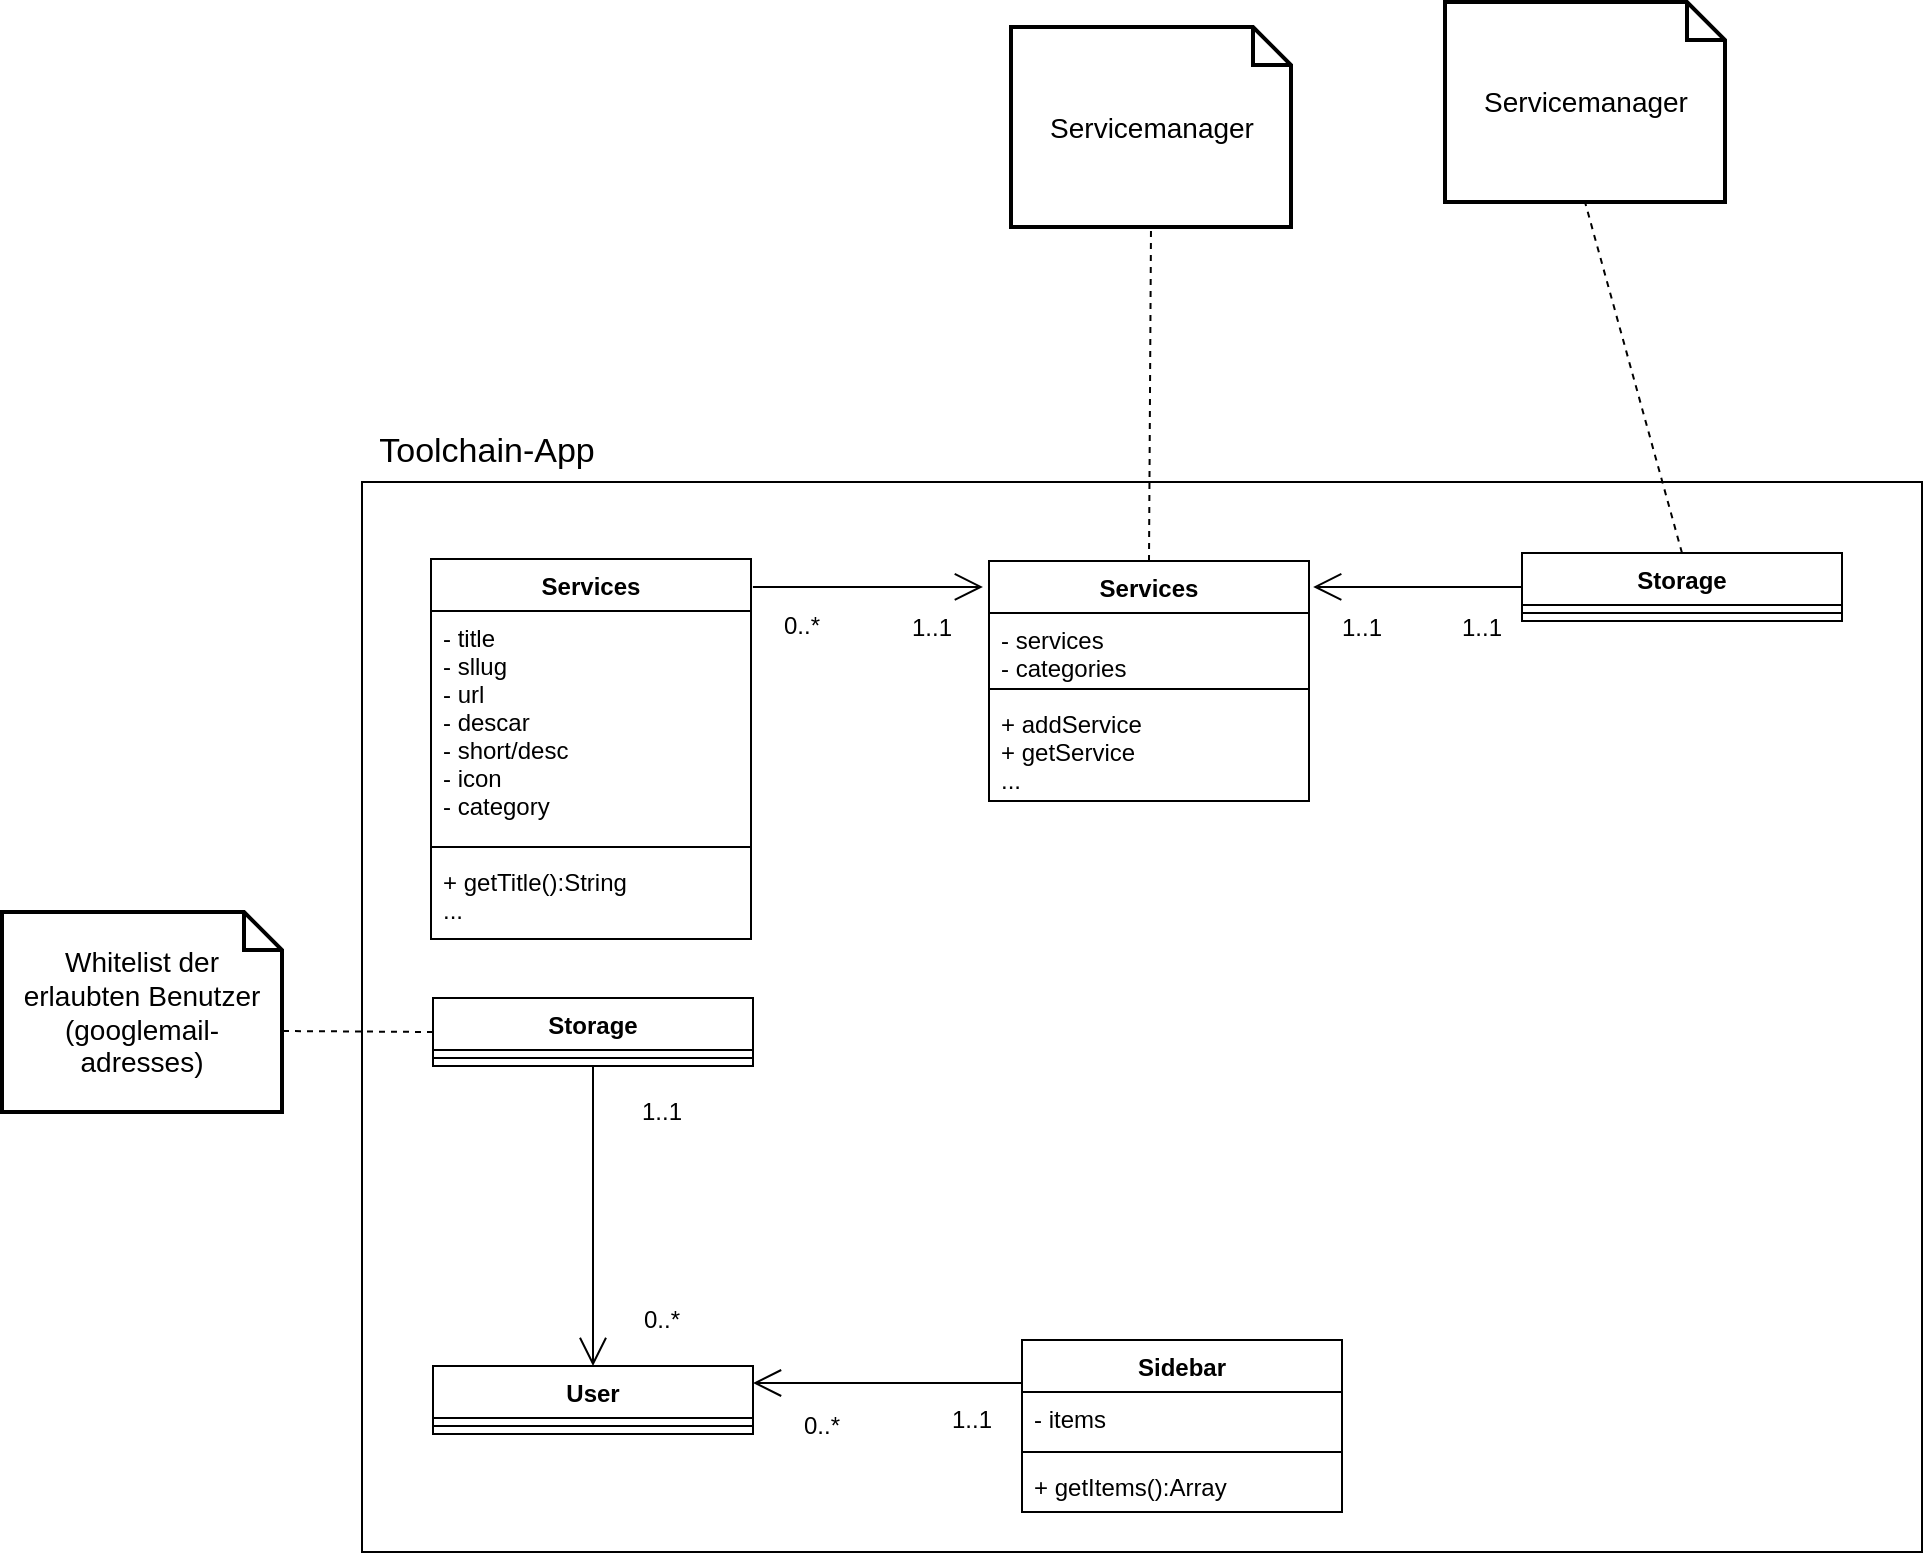 <mxfile pages="1" version="11.1.4" type="device"><diagram id="EeSDqt4YavazHckFy2dz" name="Page-1"><mxGraphModel dx="1276" dy="493" grid="1" gridSize="10" guides="1" tooltips="1" connect="1" arrows="1" fold="1" page="1" pageScale="1" pageWidth="827" pageHeight="1169" math="0" shadow="0"><root><mxCell id="0"/><mxCell id="1" parent="0"/><mxCell id="1a8lTKAbpdkfHkEWSvHn-3" value="" style="rounded=0;whiteSpace=wrap;html=1;fillColor=none;" parent="1" vertex="1"><mxGeometry x="-610" y="395" width="780" height="535" as="geometry"/></mxCell><mxCell id="WgCiFJRVv1zuZflFJmyl-5" value="Services" style="swimlane;fontStyle=1;align=center;verticalAlign=top;childLayout=stackLayout;horizontal=1;startSize=26;horizontalStack=0;resizeParent=1;resizeParentMax=0;resizeLast=0;collapsible=1;marginBottom=0;" parent="1" vertex="1"><mxGeometry x="-575.5" y="433.5" width="160" height="190" as="geometry"/></mxCell><mxCell id="WgCiFJRVv1zuZflFJmyl-6" value="- title &#10;- sllug &#10;- url &#10;- descar&#10;- short/desc&#10;- icon&#10;- category&#10;&#10;&#10;&#10;" style="text;strokeColor=none;fillColor=none;align=left;verticalAlign=top;spacingLeft=4;spacingRight=4;overflow=hidden;rotatable=0;points=[[0,0.5],[1,0.5]];portConstraint=eastwest;" parent="WgCiFJRVv1zuZflFJmyl-5" vertex="1"><mxGeometry y="26" width="160" height="114" as="geometry"/></mxCell><mxCell id="WgCiFJRVv1zuZflFJmyl-7" value="" style="line;strokeWidth=1;fillColor=none;align=left;verticalAlign=middle;spacingTop=-1;spacingLeft=3;spacingRight=3;rotatable=0;labelPosition=right;points=[];portConstraint=eastwest;" parent="WgCiFJRVv1zuZflFJmyl-5" vertex="1"><mxGeometry y="140" width="160" height="8" as="geometry"/></mxCell><mxCell id="WgCiFJRVv1zuZflFJmyl-8" value="+ getTitle():String&#10;..." style="text;strokeColor=none;fillColor=none;align=left;verticalAlign=top;spacingLeft=4;spacingRight=4;overflow=hidden;rotatable=0;points=[[0,0.5],[1,0.5]];portConstraint=eastwest;" parent="WgCiFJRVv1zuZflFJmyl-5" vertex="1"><mxGeometry y="148" width="160" height="42" as="geometry"/></mxCell><mxCell id="WgCiFJRVv1zuZflFJmyl-9" value="User" style="swimlane;fontStyle=1;align=center;verticalAlign=top;childLayout=stackLayout;horizontal=1;startSize=26;horizontalStack=0;resizeParent=1;resizeParentMax=0;resizeLast=0;collapsible=1;marginBottom=0;" parent="1" vertex="1"><mxGeometry x="-574.5" y="837" width="160" height="34" as="geometry"/></mxCell><mxCell id="WgCiFJRVv1zuZflFJmyl-11" value="" style="line;strokeWidth=1;fillColor=none;align=left;verticalAlign=middle;spacingTop=-1;spacingLeft=3;spacingRight=3;rotatable=0;labelPosition=right;points=[];portConstraint=eastwest;" parent="WgCiFJRVv1zuZflFJmyl-9" vertex="1"><mxGeometry y="26" width="160" height="8" as="geometry"/></mxCell><mxCell id="WgCiFJRVv1zuZflFJmyl-13" value="Storage" style="swimlane;fontStyle=1;align=center;verticalAlign=top;childLayout=stackLayout;horizontal=1;startSize=26;horizontalStack=0;resizeParent=1;resizeParentMax=0;resizeLast=0;collapsible=1;marginBottom=0;" parent="1" vertex="1"><mxGeometry x="-574.5" y="653" width="160" height="34" as="geometry"/></mxCell><mxCell id="WgCiFJRVv1zuZflFJmyl-15" value="" style="line;strokeWidth=1;fillColor=none;align=left;verticalAlign=middle;spacingTop=-1;spacingLeft=3;spacingRight=3;rotatable=0;labelPosition=right;points=[];portConstraint=eastwest;" parent="WgCiFJRVv1zuZflFJmyl-13" vertex="1"><mxGeometry y="26" width="160" height="8" as="geometry"/></mxCell><mxCell id="WgCiFJRVv1zuZflFJmyl-17" value="Sidebar" style="swimlane;fontStyle=1;align=center;verticalAlign=top;childLayout=stackLayout;horizontal=1;startSize=26;horizontalStack=0;resizeParent=1;resizeParentMax=0;resizeLast=0;collapsible=1;marginBottom=0;" parent="1" vertex="1"><mxGeometry x="-280" y="824" width="160" height="86" as="geometry"/></mxCell><mxCell id="WgCiFJRVv1zuZflFJmyl-18" value="- items" style="text;strokeColor=none;fillColor=none;align=left;verticalAlign=top;spacingLeft=4;spacingRight=4;overflow=hidden;rotatable=0;points=[[0,0.5],[1,0.5]];portConstraint=eastwest;" parent="WgCiFJRVv1zuZflFJmyl-17" vertex="1"><mxGeometry y="26" width="160" height="26" as="geometry"/></mxCell><mxCell id="WgCiFJRVv1zuZflFJmyl-19" value="" style="line;strokeWidth=1;fillColor=none;align=left;verticalAlign=middle;spacingTop=-1;spacingLeft=3;spacingRight=3;rotatable=0;labelPosition=right;points=[];portConstraint=eastwest;" parent="WgCiFJRVv1zuZflFJmyl-17" vertex="1"><mxGeometry y="52" width="160" height="8" as="geometry"/></mxCell><mxCell id="WgCiFJRVv1zuZflFJmyl-20" value="+ getItems():Array" style="text;strokeColor=none;fillColor=none;align=left;verticalAlign=top;spacingLeft=4;spacingRight=4;overflow=hidden;rotatable=0;points=[[0,0.5],[1,0.5]];portConstraint=eastwest;" parent="WgCiFJRVv1zuZflFJmyl-17" vertex="1"><mxGeometry y="60" width="160" height="26" as="geometry"/></mxCell><mxCell id="WgCiFJRVv1zuZflFJmyl-21" value="Services" style="swimlane;fontStyle=1;align=center;verticalAlign=top;childLayout=stackLayout;horizontal=1;startSize=26;horizontalStack=0;resizeParent=1;resizeParentMax=0;resizeLast=0;collapsible=1;marginBottom=0;" parent="1" vertex="1"><mxGeometry x="-296.5" y="434.5" width="160" height="120" as="geometry"/></mxCell><mxCell id="WgCiFJRVv1zuZflFJmyl-22" value="- services&#10;- categories&#10;" style="text;strokeColor=none;fillColor=none;align=left;verticalAlign=top;spacingLeft=4;spacingRight=4;overflow=hidden;rotatable=0;points=[[0,0.5],[1,0.5]];portConstraint=eastwest;" parent="WgCiFJRVv1zuZflFJmyl-21" vertex="1"><mxGeometry y="26" width="160" height="34" as="geometry"/></mxCell><mxCell id="WgCiFJRVv1zuZflFJmyl-23" value="" style="line;strokeWidth=1;fillColor=none;align=left;verticalAlign=middle;spacingTop=-1;spacingLeft=3;spacingRight=3;rotatable=0;labelPosition=right;points=[];portConstraint=eastwest;" parent="WgCiFJRVv1zuZflFJmyl-21" vertex="1"><mxGeometry y="60" width="160" height="8" as="geometry"/></mxCell><mxCell id="WgCiFJRVv1zuZflFJmyl-24" value="+ addService&#10;+ getService&#10;...&#10;" style="text;strokeColor=none;fillColor=none;align=left;verticalAlign=top;spacingLeft=4;spacingRight=4;overflow=hidden;rotatable=0;points=[[0,0.5],[1,0.5]];portConstraint=eastwest;" parent="WgCiFJRVv1zuZflFJmyl-21" vertex="1"><mxGeometry y="68" width="160" height="52" as="geometry"/></mxCell><mxCell id="WgCiFJRVv1zuZflFJmyl-25" value="Storage" style="swimlane;fontStyle=1;align=center;verticalAlign=top;childLayout=stackLayout;horizontal=1;startSize=26;horizontalStack=0;resizeParent=1;resizeParentMax=0;resizeLast=0;collapsible=1;marginBottom=0;" parent="1" vertex="1"><mxGeometry x="-30" y="430.5" width="160" height="34" as="geometry"/></mxCell><mxCell id="WgCiFJRVv1zuZflFJmyl-27" value="" style="line;strokeWidth=1;fillColor=none;align=left;verticalAlign=middle;spacingTop=-1;spacingLeft=3;spacingRight=3;rotatable=0;labelPosition=right;points=[];portConstraint=eastwest;" parent="WgCiFJRVv1zuZflFJmyl-25" vertex="1"><mxGeometry y="26" width="160" height="8" as="geometry"/></mxCell><mxCell id="1a8lTKAbpdkfHkEWSvHn-4" value="&lt;font style=&quot;font-size: 17px&quot;&gt;Toolchain-App&lt;/font&gt;" style="text;html=1;strokeColor=none;fillColor=none;align=center;verticalAlign=middle;whiteSpace=wrap;rounded=0;" parent="1" vertex="1"><mxGeometry x="-610" y="370" width="125" height="20" as="geometry"/></mxCell><mxCell id="EJkFF2VOKDAC9q5g4nTL-1" value="Whitelist der erlaubten Benutzer (googlemail-adresses)" style="shape=note;strokeWidth=2;fontSize=14;size=19;whiteSpace=wrap;html=1;" vertex="1" parent="1"><mxGeometry x="-790" y="610" width="140" height="100" as="geometry"/></mxCell><mxCell id="EJkFF2VOKDAC9q5g4nTL-2" value="" style="endArrow=none;dashed=1;html=1;entryX=0;entryY=0;entryDx=140;entryDy=59.5;entryPerimeter=0;exitX=0;exitY=0.5;exitDx=0;exitDy=0;" edge="1" parent="1" source="WgCiFJRVv1zuZflFJmyl-13" target="EJkFF2VOKDAC9q5g4nTL-1"><mxGeometry width="50" height="50" relative="1" as="geometry"><mxPoint x="-770" y="1052" as="sourcePoint"/><mxPoint x="-720" y="1002" as="targetPoint"/></mxGeometry></mxCell><mxCell id="EJkFF2VOKDAC9q5g4nTL-4" value="Servicemanager" style="shape=note;strokeWidth=2;fontSize=14;size=19;whiteSpace=wrap;html=1;" vertex="1" parent="1"><mxGeometry x="-285.5" y="167.5" width="140" height="100" as="geometry"/></mxCell><mxCell id="EJkFF2VOKDAC9q5g4nTL-5" value="" style="endArrow=none;dashed=1;html=1;entryX=0.5;entryY=1;entryDx=0;entryDy=0;entryPerimeter=0;exitX=0.5;exitY=0;exitDx=0;exitDy=0;" edge="1" parent="1" source="WgCiFJRVv1zuZflFJmyl-21" target="EJkFF2VOKDAC9q5g4nTL-4"><mxGeometry width="50" height="50" relative="1" as="geometry"><mxPoint x="-160.5" y="271" as="sourcePoint"/><mxPoint x="-236" y="267.5" as="targetPoint"/></mxGeometry></mxCell><mxCell id="EJkFF2VOKDAC9q5g4nTL-6" value="Servicemanager" style="shape=note;strokeWidth=2;fontSize=14;size=19;whiteSpace=wrap;html=1;" vertex="1" parent="1"><mxGeometry x="-68.5" y="155" width="140" height="100" as="geometry"/></mxCell><mxCell id="EJkFF2VOKDAC9q5g4nTL-7" value="" style="endArrow=none;dashed=1;html=1;entryX=0.5;entryY=1;entryDx=0;entryDy=0;entryPerimeter=0;exitX=0.5;exitY=0;exitDx=0;exitDy=0;" edge="1" parent="1" target="EJkFF2VOKDAC9q5g4nTL-6" source="WgCiFJRVv1zuZflFJmyl-25"><mxGeometry width="50" height="50" relative="1" as="geometry"><mxPoint x="1.5" y="380" as="sourcePoint"/><mxPoint x="-9" y="255" as="targetPoint"/></mxGeometry></mxCell><mxCell id="EJkFF2VOKDAC9q5g4nTL-3" value="" style="endArrow=open;endFill=1;endSize=12;html=1;entryX=0.5;entryY=0;entryDx=0;entryDy=0;exitX=0.5;exitY=1;exitDx=0;exitDy=0;" edge="1" parent="1" source="WgCiFJRVv1zuZflFJmyl-13" target="WgCiFJRVv1zuZflFJmyl-9"><mxGeometry width="160" relative="1" as="geometry"><mxPoint x="-494" y="652.5" as="sourcePoint"/><mxPoint x="-334" y="652.5" as="targetPoint"/></mxGeometry></mxCell><mxCell id="EJkFF2VOKDAC9q5g4nTL-8" value="" style="endArrow=open;endFill=1;endSize=12;html=1;entryX=1;entryY=0.25;entryDx=0;entryDy=0;exitX=0;exitY=0.25;exitDx=0;exitDy=0;" edge="1" parent="1" source="WgCiFJRVv1zuZflFJmyl-17" target="WgCiFJRVv1zuZflFJmyl-9"><mxGeometry width="160" relative="1" as="geometry"><mxPoint x="-310.0" y="852" as="sourcePoint"/><mxPoint x="-310.0" y="1002" as="targetPoint"/></mxGeometry></mxCell><mxCell id="EJkFF2VOKDAC9q5g4nTL-9" value="" style="endArrow=open;endFill=1;endSize=12;html=1;entryX=-0.019;entryY=0.108;entryDx=0;entryDy=0;entryPerimeter=0;exitX=1.006;exitY=0.074;exitDx=0;exitDy=0;exitPerimeter=0;" edge="1" parent="1" source="WgCiFJRVv1zuZflFJmyl-5" target="WgCiFJRVv1zuZflFJmyl-21"><mxGeometry width="160" relative="1" as="geometry"><mxPoint x="-161" y="582.5" as="sourcePoint"/><mxPoint x="-295.5" y="582.5" as="targetPoint"/></mxGeometry></mxCell><mxCell id="EJkFF2VOKDAC9q5g4nTL-10" value="" style="endArrow=open;endFill=1;endSize=12;html=1;entryX=1.013;entryY=0.108;entryDx=0;entryDy=0;entryPerimeter=0;exitX=0;exitY=0.5;exitDx=0;exitDy=0;" edge="1" parent="1" source="WgCiFJRVv1zuZflFJmyl-25" target="WgCiFJRVv1zuZflFJmyl-21"><mxGeometry width="160" relative="1" as="geometry"><mxPoint x="-115.5" y="594.085" as="sourcePoint"/><mxPoint x="1.46" y="536.46" as="targetPoint"/></mxGeometry></mxCell><mxCell id="EJkFF2VOKDAC9q5g4nTL-11" value="1..1" style="text;html=1;strokeColor=none;fillColor=none;align=center;verticalAlign=middle;whiteSpace=wrap;rounded=0;" vertex="1" parent="1"><mxGeometry x="-480" y="700" width="40" height="20" as="geometry"/></mxCell><mxCell id="EJkFF2VOKDAC9q5g4nTL-12" value="0..*" style="text;html=1;strokeColor=none;fillColor=none;align=center;verticalAlign=middle;whiteSpace=wrap;rounded=0;" vertex="1" parent="1"><mxGeometry x="-480" y="804" width="40" height="20" as="geometry"/></mxCell><mxCell id="EJkFF2VOKDAC9q5g4nTL-14" value="1..1" style="text;html=1;strokeColor=none;fillColor=none;align=center;verticalAlign=middle;whiteSpace=wrap;rounded=0;" vertex="1" parent="1"><mxGeometry x="-325.5" y="854" width="40" height="20" as="geometry"/></mxCell><mxCell id="EJkFF2VOKDAC9q5g4nTL-15" value="0..*" style="text;html=1;strokeColor=none;fillColor=none;align=center;verticalAlign=middle;whiteSpace=wrap;rounded=0;" vertex="1" parent="1"><mxGeometry x="-400" y="857" width="40" height="20" as="geometry"/></mxCell><mxCell id="EJkFF2VOKDAC9q5g4nTL-16" value="1..1" style="text;html=1;strokeColor=none;fillColor=none;align=center;verticalAlign=middle;whiteSpace=wrap;rounded=0;" vertex="1" parent="1"><mxGeometry x="-345.5" y="457.5" width="40" height="20" as="geometry"/></mxCell><mxCell id="EJkFF2VOKDAC9q5g4nTL-17" value="0..*" style="text;html=1;strokeColor=none;fillColor=none;align=center;verticalAlign=middle;whiteSpace=wrap;rounded=0;" vertex="1" parent="1"><mxGeometry x="-410" y="456.5" width="40" height="20" as="geometry"/></mxCell><mxCell id="EJkFF2VOKDAC9q5g4nTL-19" value="1..1" style="text;html=1;strokeColor=none;fillColor=none;align=center;verticalAlign=middle;whiteSpace=wrap;rounded=0;" vertex="1" parent="1"><mxGeometry x="-129.929" y="457.5" width="40" height="20" as="geometry"/></mxCell><mxCell id="EJkFF2VOKDAC9q5g4nTL-20" value="1..1" style="text;html=1;strokeColor=none;fillColor=none;align=center;verticalAlign=middle;whiteSpace=wrap;rounded=0;" vertex="1" parent="1"><mxGeometry x="-70" y="457.5" width="40" height="20" as="geometry"/></mxCell></root></mxGraphModel></diagram></mxfile>